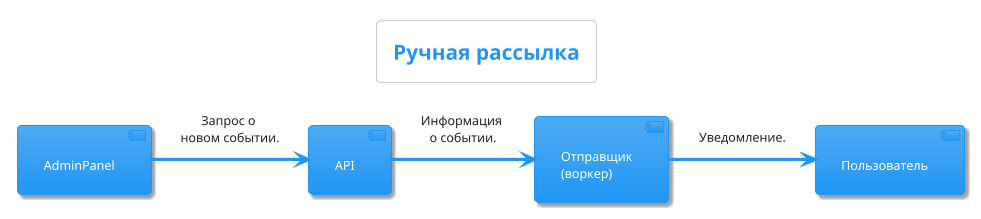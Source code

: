 @startuml to_be
!theme materia
skinparam actorStyle awesome
skinparam packageStyle rectangle

title Ручная рассылка

[AdminPanel] -> [API] : Запрос о \nновом событии.
[API] -> [Отправщик\n(воркер)] : Информация \nо событии.
[Отправщик\n(воркер)] -> [Пользователь] : Уведомление.

@enduml
